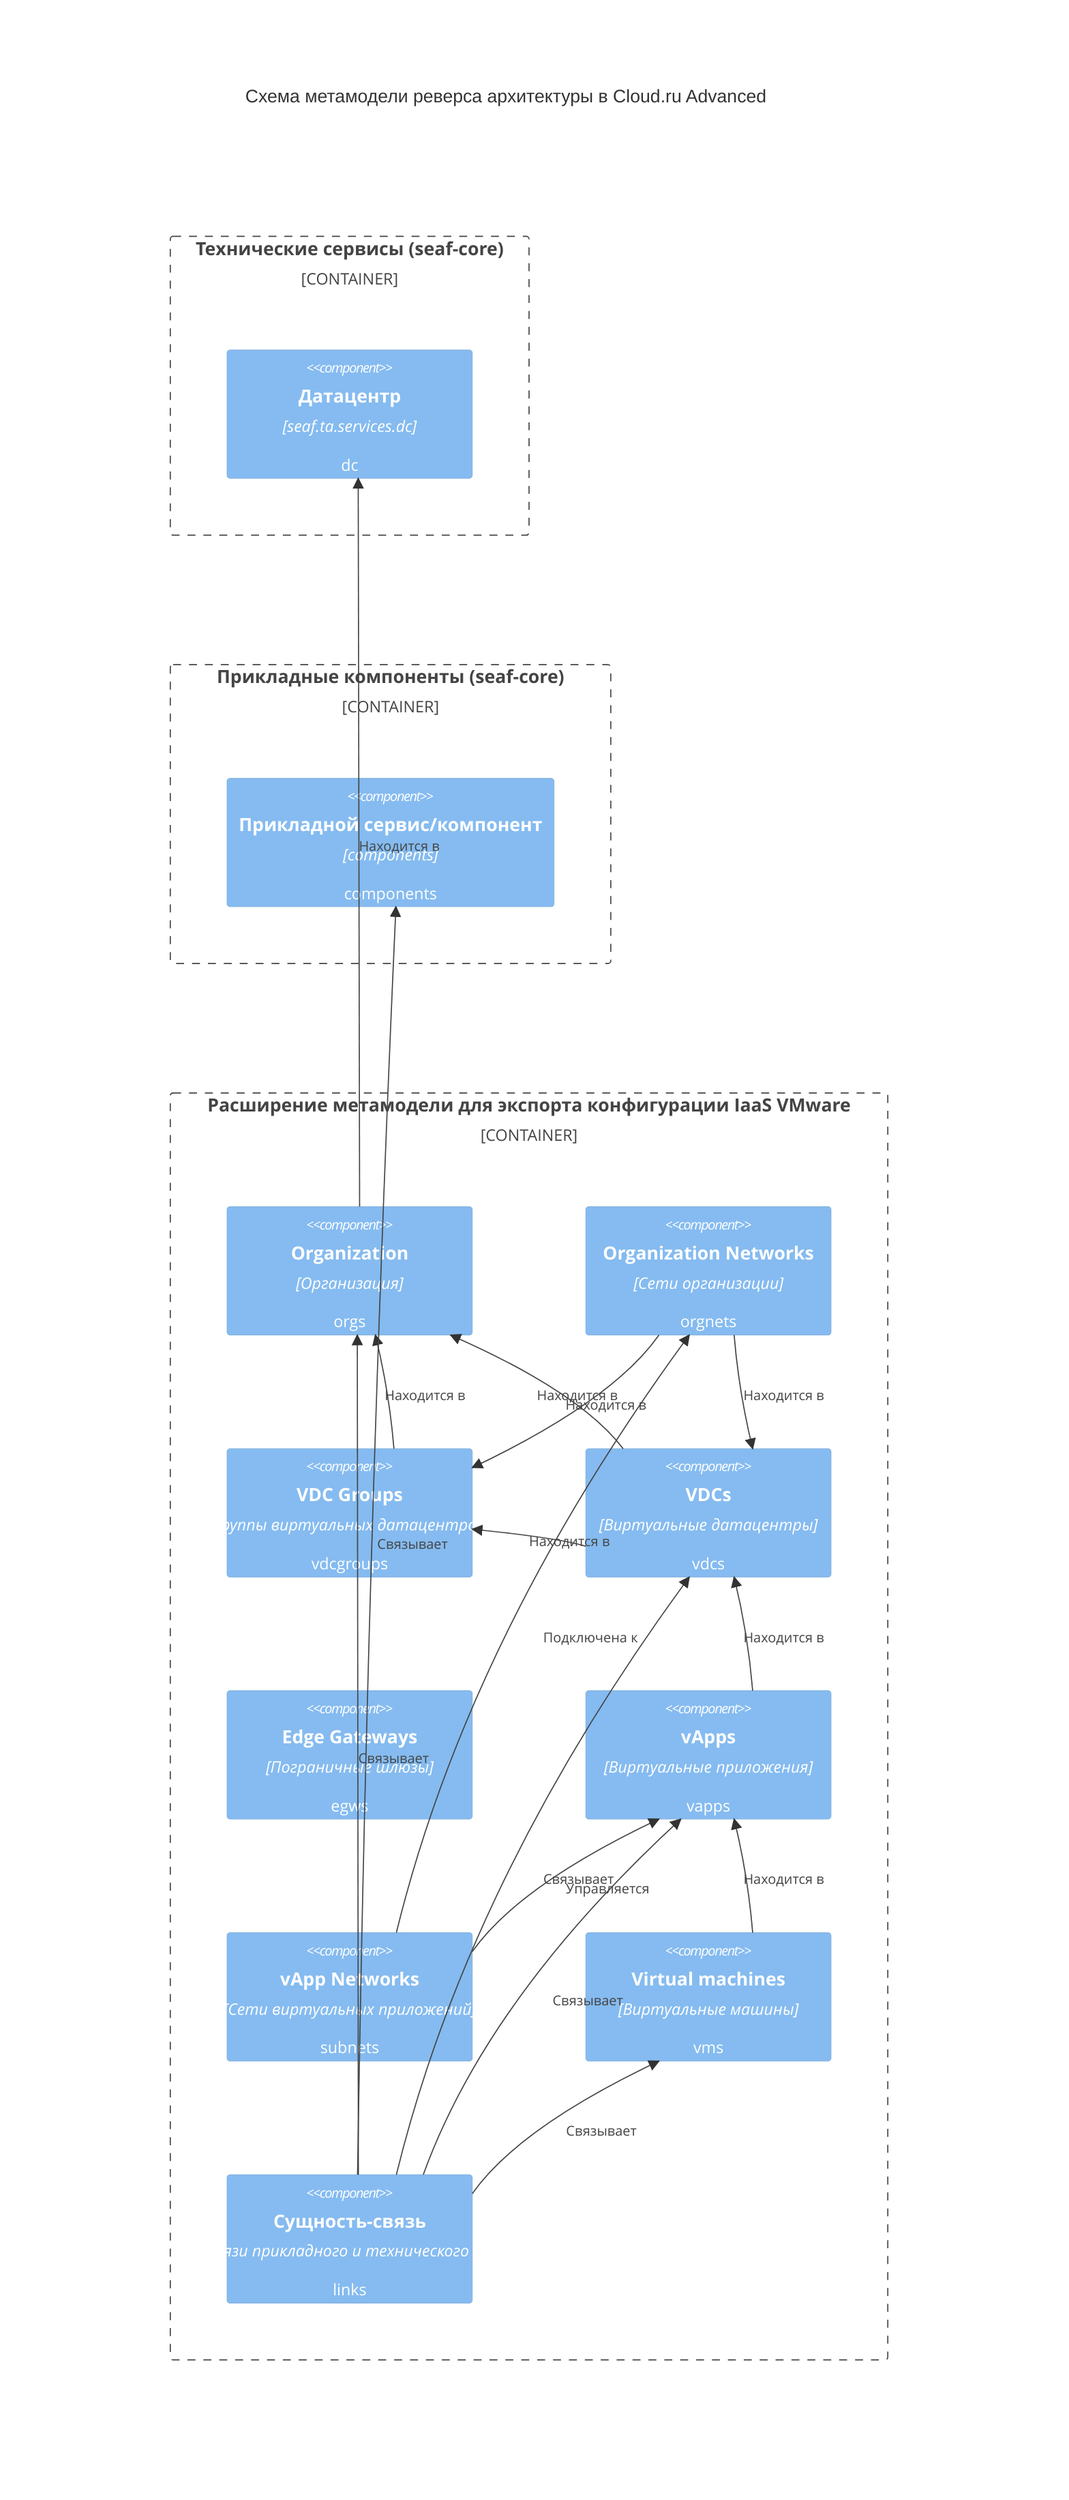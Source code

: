 C4Component
    title Схема метамодели реверса архитектуры в Cloud.ru Advanced

    Container_Boundary(SEAF.TA.SERVICES, "Технические сервисы (seaf-core)") {
        Component(dc, "Датацентр", "seaf.ta.services.dc", "dc")
    }

    Container_Boundary(COMPONENTS, "Прикладные компоненты (seaf-core)") {
        Component(component, "Прикладной сервис/компонент", "components", "components")
    }

    Container_Boundary(SEAF.TA.REVERSE.vmwarecloud, "Расширение метамодели для экспорта конфигурации IaaS VMware") {
        Component(orgs, "Organization", "Организация", "orgs")
        Component(orgnets, "Organization Networks", "Сети организации", "orgnets")
        Component(vdcgroups, "VDC Groups", "Группы виртуальных датацентров", "vdcgroups")
        Component(vdcs, "VDCs", "Виртуальные датацентры", "vdcs")
        Component(egws, "Edge Gateways", "Пограничные шлюзы", "egws")
        Component(vapps, "vApps", "Виртуальные приложения", "vapps")
        Component(vappnets, "vApp Networks", "Сети виртуальных приложений", "subnets")
        Component(vms, "Virtual machines", "Виртуальные машины", "vms")
        Component(links, "Cущность-связь", "Для связи прикладного и технического словев", "links")

        Rel(orgs, dc, "Находится в")
        Rel(vdcgroups, orgs, "Находится в")
        Rel(vdcs, vdcgroups, "Находится в")
        Rel(vdcs, orgs, "Находится в")
        Rel(orgnets, vdcs, "Находится в")
        Rel(orgnets, vdcgroups, "Находится в")
        Rel(vapps, vdcs, "Находится в")
        Rel(vappnets, orgnets, "Подключена к")
        Rel(vappnets, vapps, "Управляется ")
        Rel(vms, vapps, "Находится в")

        Rel(links, vms, "Связывает")
        Rel(links, vapps, "Связывает")
        Rel(links, vdcs, "Связывает")
        Rel(links, orgs, "Связывает")
        Rel(links, component, "Связывает")
    }

    UpdateLayoutConfig($c4ShapeInRow="4", $c4BoundaryInRow="1")